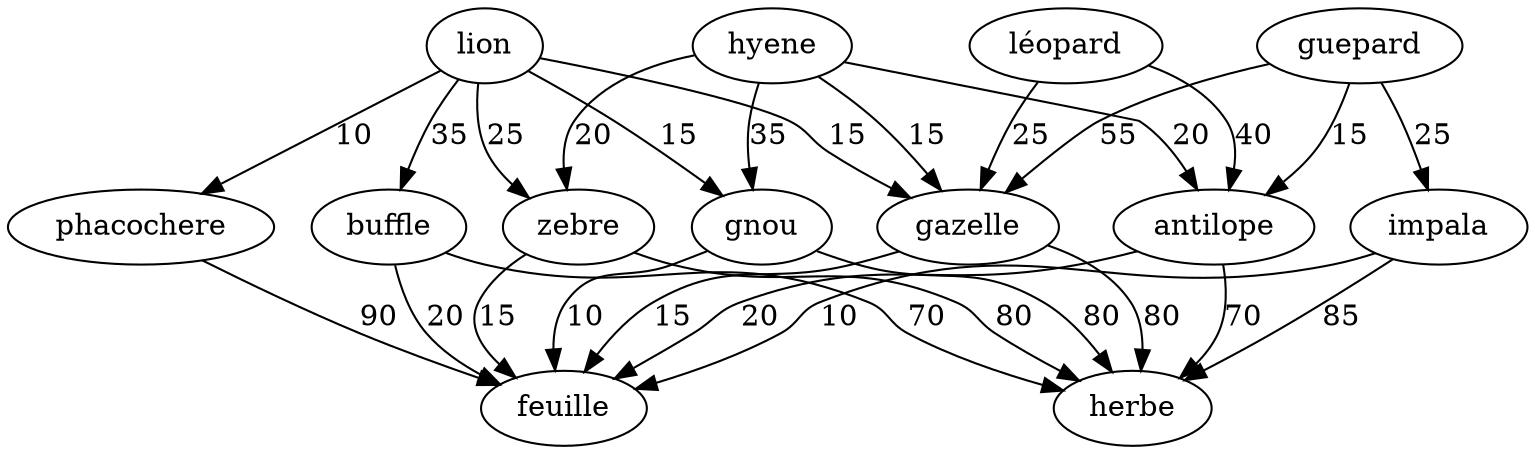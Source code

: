 digraph mongraphe {
lion -> phacochere [label="10"];
lion -> buffle [label="35"];
lion -> zebre [label="25"];
lion -> gnou [label="15"];
lion -> gazelle [label="15"];
léopard -> antilope [label="40"];
léopard -> gazelle [label="25"];
guepard -> gazelle [label="55"];
guepard -> impala [label="25"];
guepard -> antilope [label="15"];
hyene -> gnou [label="35"];
hyene -> zebre [label="20"];
hyene -> gazelle [label="15"];
hyene -> antilope [label="20"];
phacochere -> feuille [label="90"];
gazelle -> herbe [label="80"];
gazelle -> feuille [label="15"];
zebre -> herbe [label="80"];
zebre -> feuille [label="15"];
gnou -> herbe [label="80"];
gnou -> feuille [label="10"];
antilope -> herbe [label="70"];
antilope -> feuille [label="20"];
impala -> herbe [label="85"];
impala -> feuille [label="10"];
buffle -> herbe [label="70"];
buffle -> feuille [label="20"];
}
